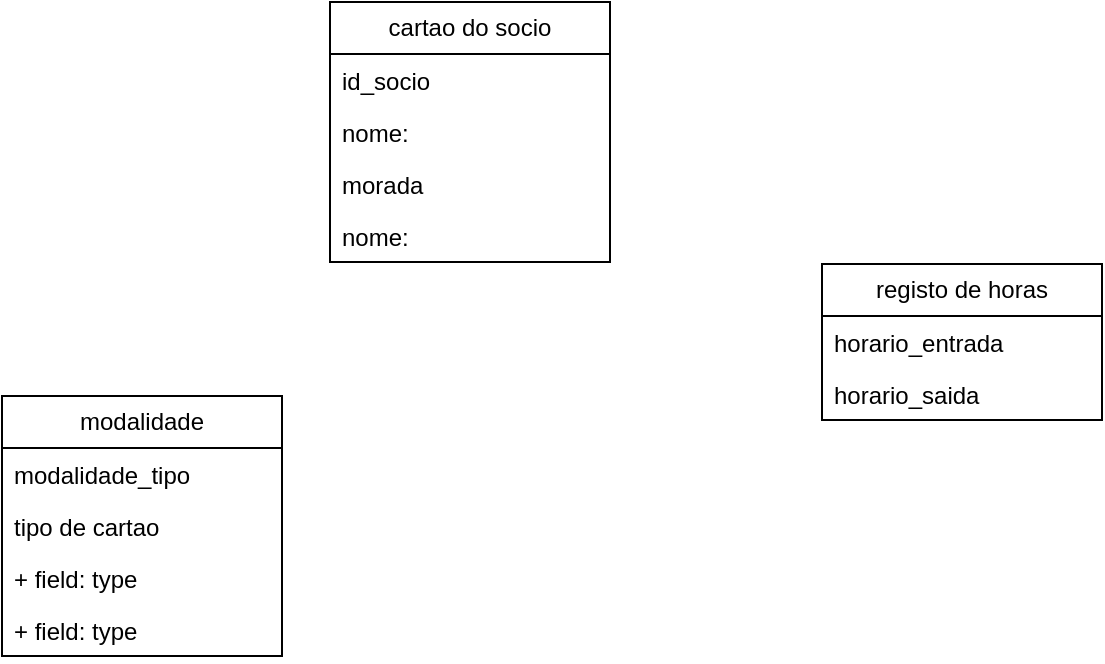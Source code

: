 <mxfile version="24.7.14">
  <diagram name="Página-1" id="8KmAOQ0b7QCSfYFm4xox">
    <mxGraphModel dx="1643" dy="540" grid="0" gridSize="10" guides="1" tooltips="1" connect="1" arrows="1" fold="1" page="0" pageScale="1" pageWidth="827" pageHeight="1169" math="0" shadow="0">
      <root>
        <mxCell id="0" />
        <mxCell id="1" parent="0" />
        <mxCell id="l6OXicCfyTvXF-jDO-8K-67" value="cartao do socio" style="swimlane;fontStyle=0;childLayout=stackLayout;horizontal=1;startSize=26;fillColor=none;horizontalStack=0;resizeParent=1;resizeParentMax=0;resizeLast=0;collapsible=1;marginBottom=0;whiteSpace=wrap;html=1;" vertex="1" parent="1">
          <mxGeometry x="-448" y="362" width="140" height="130" as="geometry" />
        </mxCell>
        <mxCell id="l6OXicCfyTvXF-jDO-8K-68" value="id_socio" style="text;strokeColor=none;fillColor=none;align=left;verticalAlign=top;spacingLeft=4;spacingRight=4;overflow=hidden;rotatable=0;points=[[0,0.5],[1,0.5]];portConstraint=eastwest;whiteSpace=wrap;html=1;" vertex="1" parent="l6OXicCfyTvXF-jDO-8K-67">
          <mxGeometry y="26" width="140" height="26" as="geometry" />
        </mxCell>
        <mxCell id="l6OXicCfyTvXF-jDO-8K-80" value="nome:" style="text;strokeColor=none;fillColor=none;align=left;verticalAlign=top;spacingLeft=4;spacingRight=4;overflow=hidden;rotatable=0;points=[[0,0.5],[1,0.5]];portConstraint=eastwest;whiteSpace=wrap;html=1;" vertex="1" parent="l6OXicCfyTvXF-jDO-8K-67">
          <mxGeometry y="52" width="140" height="26" as="geometry" />
        </mxCell>
        <mxCell id="l6OXicCfyTvXF-jDO-8K-69" value="morada" style="text;strokeColor=none;fillColor=none;align=left;verticalAlign=top;spacingLeft=4;spacingRight=4;overflow=hidden;rotatable=0;points=[[0,0.5],[1,0.5]];portConstraint=eastwest;whiteSpace=wrap;html=1;" vertex="1" parent="l6OXicCfyTvXF-jDO-8K-67">
          <mxGeometry y="78" width="140" height="26" as="geometry" />
        </mxCell>
        <mxCell id="l6OXicCfyTvXF-jDO-8K-81" value="nome:" style="text;strokeColor=none;fillColor=none;align=left;verticalAlign=top;spacingLeft=4;spacingRight=4;overflow=hidden;rotatable=0;points=[[0,0.5],[1,0.5]];portConstraint=eastwest;whiteSpace=wrap;html=1;" vertex="1" parent="l6OXicCfyTvXF-jDO-8K-67">
          <mxGeometry y="104" width="140" height="26" as="geometry" />
        </mxCell>
        <mxCell id="l6OXicCfyTvXF-jDO-8K-71" value="modalidade" style="swimlane;fontStyle=0;childLayout=stackLayout;horizontal=1;startSize=26;fillColor=none;horizontalStack=0;resizeParent=1;resizeParentMax=0;resizeLast=0;collapsible=1;marginBottom=0;whiteSpace=wrap;html=1;" vertex="1" parent="1">
          <mxGeometry x="-612" y="559" width="140" height="130" as="geometry" />
        </mxCell>
        <mxCell id="l6OXicCfyTvXF-jDO-8K-72" value="modalidade_tipo" style="text;strokeColor=none;fillColor=none;align=left;verticalAlign=top;spacingLeft=4;spacingRight=4;overflow=hidden;rotatable=0;points=[[0,0.5],[1,0.5]];portConstraint=eastwest;whiteSpace=wrap;html=1;" vertex="1" parent="l6OXicCfyTvXF-jDO-8K-71">
          <mxGeometry y="26" width="140" height="26" as="geometry" />
        </mxCell>
        <mxCell id="l6OXicCfyTvXF-jDO-8K-70" value="tipo de cartao" style="text;strokeColor=none;fillColor=none;align=left;verticalAlign=top;spacingLeft=4;spacingRight=4;overflow=hidden;rotatable=0;points=[[0,0.5],[1,0.5]];portConstraint=eastwest;whiteSpace=wrap;html=1;" vertex="1" parent="l6OXicCfyTvXF-jDO-8K-71">
          <mxGeometry y="52" width="140" height="26" as="geometry" />
        </mxCell>
        <mxCell id="l6OXicCfyTvXF-jDO-8K-73" value="+ field: type" style="text;strokeColor=none;fillColor=none;align=left;verticalAlign=top;spacingLeft=4;spacingRight=4;overflow=hidden;rotatable=0;points=[[0,0.5],[1,0.5]];portConstraint=eastwest;whiteSpace=wrap;html=1;" vertex="1" parent="l6OXicCfyTvXF-jDO-8K-71">
          <mxGeometry y="78" width="140" height="26" as="geometry" />
        </mxCell>
        <mxCell id="l6OXicCfyTvXF-jDO-8K-74" value="+ field: type" style="text;strokeColor=none;fillColor=none;align=left;verticalAlign=top;spacingLeft=4;spacingRight=4;overflow=hidden;rotatable=0;points=[[0,0.5],[1,0.5]];portConstraint=eastwest;whiteSpace=wrap;html=1;" vertex="1" parent="l6OXicCfyTvXF-jDO-8K-71">
          <mxGeometry y="104" width="140" height="26" as="geometry" />
        </mxCell>
        <mxCell id="l6OXicCfyTvXF-jDO-8K-76" value="registo de horas" style="swimlane;fontStyle=0;childLayout=stackLayout;horizontal=1;startSize=26;fillColor=none;horizontalStack=0;resizeParent=1;resizeParentMax=0;resizeLast=0;collapsible=1;marginBottom=0;whiteSpace=wrap;html=1;" vertex="1" parent="1">
          <mxGeometry x="-202" y="493" width="140" height="78" as="geometry" />
        </mxCell>
        <mxCell id="l6OXicCfyTvXF-jDO-8K-77" value="horario_entrada" style="text;strokeColor=none;fillColor=none;align=left;verticalAlign=top;spacingLeft=4;spacingRight=4;overflow=hidden;rotatable=0;points=[[0,0.5],[1,0.5]];portConstraint=eastwest;whiteSpace=wrap;html=1;" vertex="1" parent="l6OXicCfyTvXF-jDO-8K-76">
          <mxGeometry y="26" width="140" height="26" as="geometry" />
        </mxCell>
        <mxCell id="l6OXicCfyTvXF-jDO-8K-78" value="horario_saida" style="text;strokeColor=none;fillColor=none;align=left;verticalAlign=top;spacingLeft=4;spacingRight=4;overflow=hidden;rotatable=0;points=[[0,0.5],[1,0.5]];portConstraint=eastwest;whiteSpace=wrap;html=1;" vertex="1" parent="l6OXicCfyTvXF-jDO-8K-76">
          <mxGeometry y="52" width="140" height="26" as="geometry" />
        </mxCell>
      </root>
    </mxGraphModel>
  </diagram>
</mxfile>
